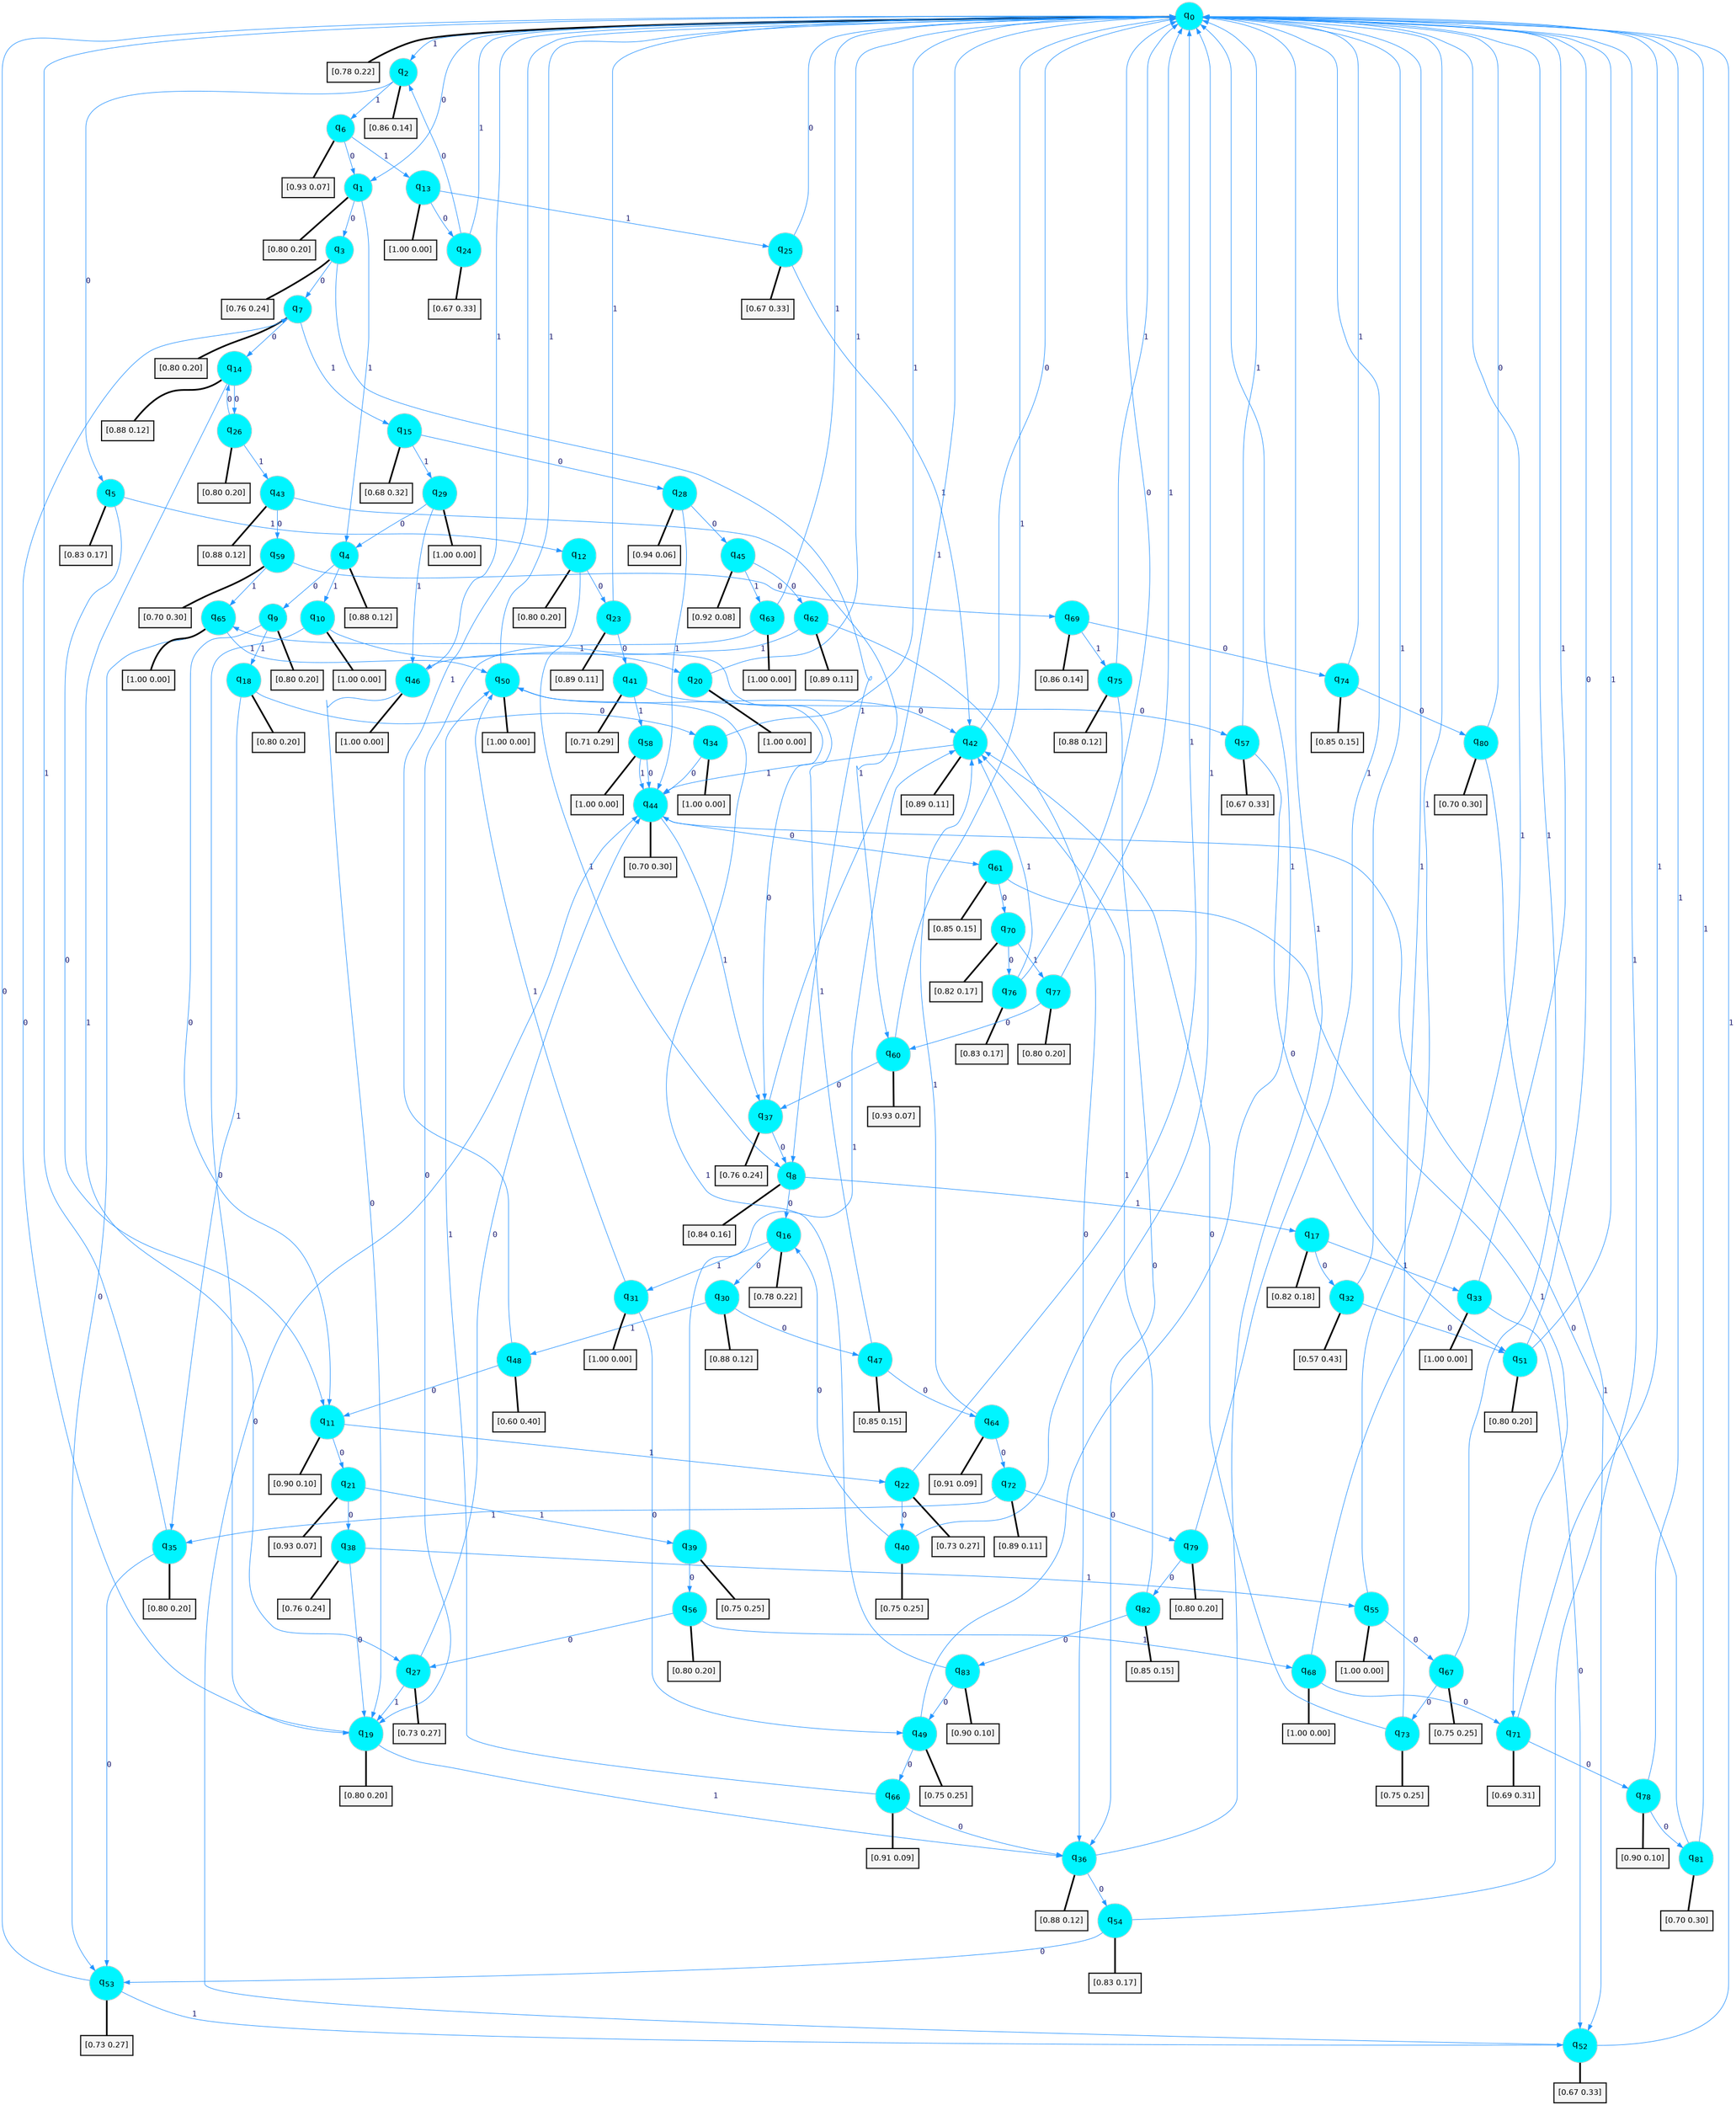 digraph G {
graph [
bgcolor=transparent, dpi=300, rankdir=TD, size="40,25"];
node [
color=gray, fillcolor=turquoise1, fontcolor=black, fontname=Helvetica, fontsize=16, fontweight=bold, shape=circle, style=filled];
edge [
arrowsize=1, color=dodgerblue1, fontcolor=midnightblue, fontname=courier, fontweight=bold, penwidth=1, style=solid, weight=20];
0[label=<q<SUB>0</SUB>>];
1[label=<q<SUB>1</SUB>>];
2[label=<q<SUB>2</SUB>>];
3[label=<q<SUB>3</SUB>>];
4[label=<q<SUB>4</SUB>>];
5[label=<q<SUB>5</SUB>>];
6[label=<q<SUB>6</SUB>>];
7[label=<q<SUB>7</SUB>>];
8[label=<q<SUB>8</SUB>>];
9[label=<q<SUB>9</SUB>>];
10[label=<q<SUB>10</SUB>>];
11[label=<q<SUB>11</SUB>>];
12[label=<q<SUB>12</SUB>>];
13[label=<q<SUB>13</SUB>>];
14[label=<q<SUB>14</SUB>>];
15[label=<q<SUB>15</SUB>>];
16[label=<q<SUB>16</SUB>>];
17[label=<q<SUB>17</SUB>>];
18[label=<q<SUB>18</SUB>>];
19[label=<q<SUB>19</SUB>>];
20[label=<q<SUB>20</SUB>>];
21[label=<q<SUB>21</SUB>>];
22[label=<q<SUB>22</SUB>>];
23[label=<q<SUB>23</SUB>>];
24[label=<q<SUB>24</SUB>>];
25[label=<q<SUB>25</SUB>>];
26[label=<q<SUB>26</SUB>>];
27[label=<q<SUB>27</SUB>>];
28[label=<q<SUB>28</SUB>>];
29[label=<q<SUB>29</SUB>>];
30[label=<q<SUB>30</SUB>>];
31[label=<q<SUB>31</SUB>>];
32[label=<q<SUB>32</SUB>>];
33[label=<q<SUB>33</SUB>>];
34[label=<q<SUB>34</SUB>>];
35[label=<q<SUB>35</SUB>>];
36[label=<q<SUB>36</SUB>>];
37[label=<q<SUB>37</SUB>>];
38[label=<q<SUB>38</SUB>>];
39[label=<q<SUB>39</SUB>>];
40[label=<q<SUB>40</SUB>>];
41[label=<q<SUB>41</SUB>>];
42[label=<q<SUB>42</SUB>>];
43[label=<q<SUB>43</SUB>>];
44[label=<q<SUB>44</SUB>>];
45[label=<q<SUB>45</SUB>>];
46[label=<q<SUB>46</SUB>>];
47[label=<q<SUB>47</SUB>>];
48[label=<q<SUB>48</SUB>>];
49[label=<q<SUB>49</SUB>>];
50[label=<q<SUB>50</SUB>>];
51[label=<q<SUB>51</SUB>>];
52[label=<q<SUB>52</SUB>>];
53[label=<q<SUB>53</SUB>>];
54[label=<q<SUB>54</SUB>>];
55[label=<q<SUB>55</SUB>>];
56[label=<q<SUB>56</SUB>>];
57[label=<q<SUB>57</SUB>>];
58[label=<q<SUB>58</SUB>>];
59[label=<q<SUB>59</SUB>>];
60[label=<q<SUB>60</SUB>>];
61[label=<q<SUB>61</SUB>>];
62[label=<q<SUB>62</SUB>>];
63[label=<q<SUB>63</SUB>>];
64[label=<q<SUB>64</SUB>>];
65[label=<q<SUB>65</SUB>>];
66[label=<q<SUB>66</SUB>>];
67[label=<q<SUB>67</SUB>>];
68[label=<q<SUB>68</SUB>>];
69[label=<q<SUB>69</SUB>>];
70[label=<q<SUB>70</SUB>>];
71[label=<q<SUB>71</SUB>>];
72[label=<q<SUB>72</SUB>>];
73[label=<q<SUB>73</SUB>>];
74[label=<q<SUB>74</SUB>>];
75[label=<q<SUB>75</SUB>>];
76[label=<q<SUB>76</SUB>>];
77[label=<q<SUB>77</SUB>>];
78[label=<q<SUB>78</SUB>>];
79[label=<q<SUB>79</SUB>>];
80[label=<q<SUB>80</SUB>>];
81[label=<q<SUB>81</SUB>>];
82[label=<q<SUB>82</SUB>>];
83[label=<q<SUB>83</SUB>>];
84[label="[0.78 0.22]", shape=box,fontcolor=black, fontname=Helvetica, fontsize=14, penwidth=2, fillcolor=whitesmoke,color=black];
85[label="[0.80 0.20]", shape=box,fontcolor=black, fontname=Helvetica, fontsize=14, penwidth=2, fillcolor=whitesmoke,color=black];
86[label="[0.86 0.14]", shape=box,fontcolor=black, fontname=Helvetica, fontsize=14, penwidth=2, fillcolor=whitesmoke,color=black];
87[label="[0.76 0.24]", shape=box,fontcolor=black, fontname=Helvetica, fontsize=14, penwidth=2, fillcolor=whitesmoke,color=black];
88[label="[0.88 0.12]", shape=box,fontcolor=black, fontname=Helvetica, fontsize=14, penwidth=2, fillcolor=whitesmoke,color=black];
89[label="[0.83 0.17]", shape=box,fontcolor=black, fontname=Helvetica, fontsize=14, penwidth=2, fillcolor=whitesmoke,color=black];
90[label="[0.93 0.07]", shape=box,fontcolor=black, fontname=Helvetica, fontsize=14, penwidth=2, fillcolor=whitesmoke,color=black];
91[label="[0.80 0.20]", shape=box,fontcolor=black, fontname=Helvetica, fontsize=14, penwidth=2, fillcolor=whitesmoke,color=black];
92[label="[0.84 0.16]", shape=box,fontcolor=black, fontname=Helvetica, fontsize=14, penwidth=2, fillcolor=whitesmoke,color=black];
93[label="[0.80 0.20]", shape=box,fontcolor=black, fontname=Helvetica, fontsize=14, penwidth=2, fillcolor=whitesmoke,color=black];
94[label="[1.00 0.00]", shape=box,fontcolor=black, fontname=Helvetica, fontsize=14, penwidth=2, fillcolor=whitesmoke,color=black];
95[label="[0.90 0.10]", shape=box,fontcolor=black, fontname=Helvetica, fontsize=14, penwidth=2, fillcolor=whitesmoke,color=black];
96[label="[0.80 0.20]", shape=box,fontcolor=black, fontname=Helvetica, fontsize=14, penwidth=2, fillcolor=whitesmoke,color=black];
97[label="[1.00 0.00]", shape=box,fontcolor=black, fontname=Helvetica, fontsize=14, penwidth=2, fillcolor=whitesmoke,color=black];
98[label="[0.88 0.12]", shape=box,fontcolor=black, fontname=Helvetica, fontsize=14, penwidth=2, fillcolor=whitesmoke,color=black];
99[label="[0.68 0.32]", shape=box,fontcolor=black, fontname=Helvetica, fontsize=14, penwidth=2, fillcolor=whitesmoke,color=black];
100[label="[0.78 0.22]", shape=box,fontcolor=black, fontname=Helvetica, fontsize=14, penwidth=2, fillcolor=whitesmoke,color=black];
101[label="[0.82 0.18]", shape=box,fontcolor=black, fontname=Helvetica, fontsize=14, penwidth=2, fillcolor=whitesmoke,color=black];
102[label="[0.80 0.20]", shape=box,fontcolor=black, fontname=Helvetica, fontsize=14, penwidth=2, fillcolor=whitesmoke,color=black];
103[label="[0.80 0.20]", shape=box,fontcolor=black, fontname=Helvetica, fontsize=14, penwidth=2, fillcolor=whitesmoke,color=black];
104[label="[1.00 0.00]", shape=box,fontcolor=black, fontname=Helvetica, fontsize=14, penwidth=2, fillcolor=whitesmoke,color=black];
105[label="[0.93 0.07]", shape=box,fontcolor=black, fontname=Helvetica, fontsize=14, penwidth=2, fillcolor=whitesmoke,color=black];
106[label="[0.73 0.27]", shape=box,fontcolor=black, fontname=Helvetica, fontsize=14, penwidth=2, fillcolor=whitesmoke,color=black];
107[label="[0.89 0.11]", shape=box,fontcolor=black, fontname=Helvetica, fontsize=14, penwidth=2, fillcolor=whitesmoke,color=black];
108[label="[0.67 0.33]", shape=box,fontcolor=black, fontname=Helvetica, fontsize=14, penwidth=2, fillcolor=whitesmoke,color=black];
109[label="[0.67 0.33]", shape=box,fontcolor=black, fontname=Helvetica, fontsize=14, penwidth=2, fillcolor=whitesmoke,color=black];
110[label="[0.80 0.20]", shape=box,fontcolor=black, fontname=Helvetica, fontsize=14, penwidth=2, fillcolor=whitesmoke,color=black];
111[label="[0.73 0.27]", shape=box,fontcolor=black, fontname=Helvetica, fontsize=14, penwidth=2, fillcolor=whitesmoke,color=black];
112[label="[0.94 0.06]", shape=box,fontcolor=black, fontname=Helvetica, fontsize=14, penwidth=2, fillcolor=whitesmoke,color=black];
113[label="[1.00 0.00]", shape=box,fontcolor=black, fontname=Helvetica, fontsize=14, penwidth=2, fillcolor=whitesmoke,color=black];
114[label="[0.88 0.12]", shape=box,fontcolor=black, fontname=Helvetica, fontsize=14, penwidth=2, fillcolor=whitesmoke,color=black];
115[label="[1.00 0.00]", shape=box,fontcolor=black, fontname=Helvetica, fontsize=14, penwidth=2, fillcolor=whitesmoke,color=black];
116[label="[0.57 0.43]", shape=box,fontcolor=black, fontname=Helvetica, fontsize=14, penwidth=2, fillcolor=whitesmoke,color=black];
117[label="[1.00 0.00]", shape=box,fontcolor=black, fontname=Helvetica, fontsize=14, penwidth=2, fillcolor=whitesmoke,color=black];
118[label="[1.00 0.00]", shape=box,fontcolor=black, fontname=Helvetica, fontsize=14, penwidth=2, fillcolor=whitesmoke,color=black];
119[label="[0.80 0.20]", shape=box,fontcolor=black, fontname=Helvetica, fontsize=14, penwidth=2, fillcolor=whitesmoke,color=black];
120[label="[0.88 0.12]", shape=box,fontcolor=black, fontname=Helvetica, fontsize=14, penwidth=2, fillcolor=whitesmoke,color=black];
121[label="[0.76 0.24]", shape=box,fontcolor=black, fontname=Helvetica, fontsize=14, penwidth=2, fillcolor=whitesmoke,color=black];
122[label="[0.76 0.24]", shape=box,fontcolor=black, fontname=Helvetica, fontsize=14, penwidth=2, fillcolor=whitesmoke,color=black];
123[label="[0.75 0.25]", shape=box,fontcolor=black, fontname=Helvetica, fontsize=14, penwidth=2, fillcolor=whitesmoke,color=black];
124[label="[0.75 0.25]", shape=box,fontcolor=black, fontname=Helvetica, fontsize=14, penwidth=2, fillcolor=whitesmoke,color=black];
125[label="[0.71 0.29]", shape=box,fontcolor=black, fontname=Helvetica, fontsize=14, penwidth=2, fillcolor=whitesmoke,color=black];
126[label="[0.89 0.11]", shape=box,fontcolor=black, fontname=Helvetica, fontsize=14, penwidth=2, fillcolor=whitesmoke,color=black];
127[label="[0.88 0.12]", shape=box,fontcolor=black, fontname=Helvetica, fontsize=14, penwidth=2, fillcolor=whitesmoke,color=black];
128[label="[0.70 0.30]", shape=box,fontcolor=black, fontname=Helvetica, fontsize=14, penwidth=2, fillcolor=whitesmoke,color=black];
129[label="[0.92 0.08]", shape=box,fontcolor=black, fontname=Helvetica, fontsize=14, penwidth=2, fillcolor=whitesmoke,color=black];
130[label="[1.00 0.00]", shape=box,fontcolor=black, fontname=Helvetica, fontsize=14, penwidth=2, fillcolor=whitesmoke,color=black];
131[label="[0.85 0.15]", shape=box,fontcolor=black, fontname=Helvetica, fontsize=14, penwidth=2, fillcolor=whitesmoke,color=black];
132[label="[0.60 0.40]", shape=box,fontcolor=black, fontname=Helvetica, fontsize=14, penwidth=2, fillcolor=whitesmoke,color=black];
133[label="[0.75 0.25]", shape=box,fontcolor=black, fontname=Helvetica, fontsize=14, penwidth=2, fillcolor=whitesmoke,color=black];
134[label="[1.00 0.00]", shape=box,fontcolor=black, fontname=Helvetica, fontsize=14, penwidth=2, fillcolor=whitesmoke,color=black];
135[label="[0.80 0.20]", shape=box,fontcolor=black, fontname=Helvetica, fontsize=14, penwidth=2, fillcolor=whitesmoke,color=black];
136[label="[0.67 0.33]", shape=box,fontcolor=black, fontname=Helvetica, fontsize=14, penwidth=2, fillcolor=whitesmoke,color=black];
137[label="[0.73 0.27]", shape=box,fontcolor=black, fontname=Helvetica, fontsize=14, penwidth=2, fillcolor=whitesmoke,color=black];
138[label="[0.83 0.17]", shape=box,fontcolor=black, fontname=Helvetica, fontsize=14, penwidth=2, fillcolor=whitesmoke,color=black];
139[label="[1.00 0.00]", shape=box,fontcolor=black, fontname=Helvetica, fontsize=14, penwidth=2, fillcolor=whitesmoke,color=black];
140[label="[0.80 0.20]", shape=box,fontcolor=black, fontname=Helvetica, fontsize=14, penwidth=2, fillcolor=whitesmoke,color=black];
141[label="[0.67 0.33]", shape=box,fontcolor=black, fontname=Helvetica, fontsize=14, penwidth=2, fillcolor=whitesmoke,color=black];
142[label="[1.00 0.00]", shape=box,fontcolor=black, fontname=Helvetica, fontsize=14, penwidth=2, fillcolor=whitesmoke,color=black];
143[label="[0.70 0.30]", shape=box,fontcolor=black, fontname=Helvetica, fontsize=14, penwidth=2, fillcolor=whitesmoke,color=black];
144[label="[0.93 0.07]", shape=box,fontcolor=black, fontname=Helvetica, fontsize=14, penwidth=2, fillcolor=whitesmoke,color=black];
145[label="[0.85 0.15]", shape=box,fontcolor=black, fontname=Helvetica, fontsize=14, penwidth=2, fillcolor=whitesmoke,color=black];
146[label="[0.89 0.11]", shape=box,fontcolor=black, fontname=Helvetica, fontsize=14, penwidth=2, fillcolor=whitesmoke,color=black];
147[label="[1.00 0.00]", shape=box,fontcolor=black, fontname=Helvetica, fontsize=14, penwidth=2, fillcolor=whitesmoke,color=black];
148[label="[0.91 0.09]", shape=box,fontcolor=black, fontname=Helvetica, fontsize=14, penwidth=2, fillcolor=whitesmoke,color=black];
149[label="[1.00 0.00]", shape=box,fontcolor=black, fontname=Helvetica, fontsize=14, penwidth=2, fillcolor=whitesmoke,color=black];
150[label="[0.91 0.09]", shape=box,fontcolor=black, fontname=Helvetica, fontsize=14, penwidth=2, fillcolor=whitesmoke,color=black];
151[label="[0.75 0.25]", shape=box,fontcolor=black, fontname=Helvetica, fontsize=14, penwidth=2, fillcolor=whitesmoke,color=black];
152[label="[1.00 0.00]", shape=box,fontcolor=black, fontname=Helvetica, fontsize=14, penwidth=2, fillcolor=whitesmoke,color=black];
153[label="[0.86 0.14]", shape=box,fontcolor=black, fontname=Helvetica, fontsize=14, penwidth=2, fillcolor=whitesmoke,color=black];
154[label="[0.82 0.17]", shape=box,fontcolor=black, fontname=Helvetica, fontsize=14, penwidth=2, fillcolor=whitesmoke,color=black];
155[label="[0.69 0.31]", shape=box,fontcolor=black, fontname=Helvetica, fontsize=14, penwidth=2, fillcolor=whitesmoke,color=black];
156[label="[0.89 0.11]", shape=box,fontcolor=black, fontname=Helvetica, fontsize=14, penwidth=2, fillcolor=whitesmoke,color=black];
157[label="[0.75 0.25]", shape=box,fontcolor=black, fontname=Helvetica, fontsize=14, penwidth=2, fillcolor=whitesmoke,color=black];
158[label="[0.85 0.15]", shape=box,fontcolor=black, fontname=Helvetica, fontsize=14, penwidth=2, fillcolor=whitesmoke,color=black];
159[label="[0.88 0.12]", shape=box,fontcolor=black, fontname=Helvetica, fontsize=14, penwidth=2, fillcolor=whitesmoke,color=black];
160[label="[0.83 0.17]", shape=box,fontcolor=black, fontname=Helvetica, fontsize=14, penwidth=2, fillcolor=whitesmoke,color=black];
161[label="[0.80 0.20]", shape=box,fontcolor=black, fontname=Helvetica, fontsize=14, penwidth=2, fillcolor=whitesmoke,color=black];
162[label="[0.90 0.10]", shape=box,fontcolor=black, fontname=Helvetica, fontsize=14, penwidth=2, fillcolor=whitesmoke,color=black];
163[label="[0.80 0.20]", shape=box,fontcolor=black, fontname=Helvetica, fontsize=14, penwidth=2, fillcolor=whitesmoke,color=black];
164[label="[0.70 0.30]", shape=box,fontcolor=black, fontname=Helvetica, fontsize=14, penwidth=2, fillcolor=whitesmoke,color=black];
165[label="[0.70 0.30]", shape=box,fontcolor=black, fontname=Helvetica, fontsize=14, penwidth=2, fillcolor=whitesmoke,color=black];
166[label="[0.85 0.15]", shape=box,fontcolor=black, fontname=Helvetica, fontsize=14, penwidth=2, fillcolor=whitesmoke,color=black];
167[label="[0.90 0.10]", shape=box,fontcolor=black, fontname=Helvetica, fontsize=14, penwidth=2, fillcolor=whitesmoke,color=black];
0->1 [label=0];
0->2 [label=1];
0->84 [arrowhead=none, penwidth=3,color=black];
1->3 [label=0];
1->4 [label=1];
1->85 [arrowhead=none, penwidth=3,color=black];
2->5 [label=0];
2->6 [label=1];
2->86 [arrowhead=none, penwidth=3,color=black];
3->7 [label=0];
3->8 [label=1];
3->87 [arrowhead=none, penwidth=3,color=black];
4->9 [label=0];
4->10 [label=1];
4->88 [arrowhead=none, penwidth=3,color=black];
5->11 [label=0];
5->12 [label=1];
5->89 [arrowhead=none, penwidth=3,color=black];
6->1 [label=0];
6->13 [label=1];
6->90 [arrowhead=none, penwidth=3,color=black];
7->14 [label=0];
7->15 [label=1];
7->91 [arrowhead=none, penwidth=3,color=black];
8->16 [label=0];
8->17 [label=1];
8->92 [arrowhead=none, penwidth=3,color=black];
9->11 [label=0];
9->18 [label=1];
9->93 [arrowhead=none, penwidth=3,color=black];
10->19 [label=0];
10->20 [label=1];
10->94 [arrowhead=none, penwidth=3,color=black];
11->21 [label=0];
11->22 [label=1];
11->95 [arrowhead=none, penwidth=3,color=black];
12->23 [label=0];
12->8 [label=1];
12->96 [arrowhead=none, penwidth=3,color=black];
13->24 [label=0];
13->25 [label=1];
13->97 [arrowhead=none, penwidth=3,color=black];
14->26 [label=0];
14->27 [label=1];
14->98 [arrowhead=none, penwidth=3,color=black];
15->28 [label=0];
15->29 [label=1];
15->99 [arrowhead=none, penwidth=3,color=black];
16->30 [label=0];
16->31 [label=1];
16->100 [arrowhead=none, penwidth=3,color=black];
17->32 [label=0];
17->33 [label=1];
17->101 [arrowhead=none, penwidth=3,color=black];
18->34 [label=0];
18->35 [label=1];
18->102 [arrowhead=none, penwidth=3,color=black];
19->7 [label=0];
19->36 [label=1];
19->103 [arrowhead=none, penwidth=3,color=black];
20->37 [label=0];
20->0 [label=1];
20->104 [arrowhead=none, penwidth=3,color=black];
21->38 [label=0];
21->39 [label=1];
21->105 [arrowhead=none, penwidth=3,color=black];
22->40 [label=0];
22->0 [label=1];
22->106 [arrowhead=none, penwidth=3,color=black];
23->41 [label=0];
23->0 [label=1];
23->107 [arrowhead=none, penwidth=3,color=black];
24->2 [label=0];
24->0 [label=1];
24->108 [arrowhead=none, penwidth=3,color=black];
25->0 [label=0];
25->42 [label=1];
25->109 [arrowhead=none, penwidth=3,color=black];
26->14 [label=0];
26->43 [label=1];
26->110 [arrowhead=none, penwidth=3,color=black];
27->44 [label=0];
27->19 [label=1];
27->111 [arrowhead=none, penwidth=3,color=black];
28->45 [label=0];
28->44 [label=1];
28->112 [arrowhead=none, penwidth=3,color=black];
29->4 [label=0];
29->46 [label=1];
29->113 [arrowhead=none, penwidth=3,color=black];
30->47 [label=0];
30->48 [label=1];
30->114 [arrowhead=none, penwidth=3,color=black];
31->49 [label=0];
31->50 [label=1];
31->115 [arrowhead=none, penwidth=3,color=black];
32->51 [label=0];
32->0 [label=1];
32->116 [arrowhead=none, penwidth=3,color=black];
33->52 [label=0];
33->0 [label=1];
33->117 [arrowhead=none, penwidth=3,color=black];
34->44 [label=0];
34->0 [label=1];
34->118 [arrowhead=none, penwidth=3,color=black];
35->53 [label=0];
35->0 [label=1];
35->119 [arrowhead=none, penwidth=3,color=black];
36->54 [label=0];
36->0 [label=1];
36->120 [arrowhead=none, penwidth=3,color=black];
37->8 [label=0];
37->0 [label=1];
37->121 [arrowhead=none, penwidth=3,color=black];
38->19 [label=0];
38->55 [label=1];
38->122 [arrowhead=none, penwidth=3,color=black];
39->56 [label=0];
39->42 [label=1];
39->123 [arrowhead=none, penwidth=3,color=black];
40->16 [label=0];
40->0 [label=1];
40->124 [arrowhead=none, penwidth=3,color=black];
41->57 [label=0];
41->58 [label=1];
41->125 [arrowhead=none, penwidth=3,color=black];
42->0 [label=0];
42->44 [label=1];
42->126 [arrowhead=none, penwidth=3,color=black];
43->59 [label=0];
43->60 [label=1];
43->127 [arrowhead=none, penwidth=3,color=black];
44->61 [label=0];
44->37 [label=1];
44->128 [arrowhead=none, penwidth=3,color=black];
45->62 [label=0];
45->63 [label=1];
45->129 [arrowhead=none, penwidth=3,color=black];
46->19 [label=0];
46->0 [label=1];
46->130 [arrowhead=none, penwidth=3,color=black];
47->64 [label=0];
47->65 [label=1];
47->131 [arrowhead=none, penwidth=3,color=black];
48->11 [label=0];
48->0 [label=1];
48->132 [arrowhead=none, penwidth=3,color=black];
49->66 [label=0];
49->0 [label=1];
49->133 [arrowhead=none, penwidth=3,color=black];
50->42 [label=0];
50->0 [label=1];
50->134 [arrowhead=none, penwidth=3,color=black];
51->0 [label=0];
51->0 [label=1];
51->135 [arrowhead=none, penwidth=3,color=black];
52->44 [label=0];
52->0 [label=1];
52->136 [arrowhead=none, penwidth=3,color=black];
53->0 [label=0];
53->52 [label=1];
53->137 [arrowhead=none, penwidth=3,color=black];
54->53 [label=0];
54->0 [label=1];
54->138 [arrowhead=none, penwidth=3,color=black];
55->67 [label=0];
55->0 [label=1];
55->139 [arrowhead=none, penwidth=3,color=black];
56->27 [label=0];
56->68 [label=1];
56->140 [arrowhead=none, penwidth=3,color=black];
57->51 [label=0];
57->0 [label=1];
57->141 [arrowhead=none, penwidth=3,color=black];
58->44 [label=0];
58->44 [label=1];
58->142 [arrowhead=none, penwidth=3,color=black];
59->69 [label=0];
59->65 [label=1];
59->143 [arrowhead=none, penwidth=3,color=black];
60->37 [label=0];
60->0 [label=1];
60->144 [arrowhead=none, penwidth=3,color=black];
61->70 [label=0];
61->71 [label=1];
61->145 [arrowhead=none, penwidth=3,color=black];
62->36 [label=0];
62->46 [label=1];
62->146 [arrowhead=none, penwidth=3,color=black];
63->19 [label=0];
63->0 [label=1];
63->147 [arrowhead=none, penwidth=3,color=black];
64->72 [label=0];
64->42 [label=1];
64->148 [arrowhead=none, penwidth=3,color=black];
65->53 [label=0];
65->50 [label=1];
65->149 [arrowhead=none, penwidth=3,color=black];
66->36 [label=0];
66->50 [label=1];
66->150 [arrowhead=none, penwidth=3,color=black];
67->73 [label=0];
67->0 [label=1];
67->151 [arrowhead=none, penwidth=3,color=black];
68->71 [label=0];
68->0 [label=1];
68->152 [arrowhead=none, penwidth=3,color=black];
69->74 [label=0];
69->75 [label=1];
69->153 [arrowhead=none, penwidth=3,color=black];
70->76 [label=0];
70->77 [label=1];
70->154 [arrowhead=none, penwidth=3,color=black];
71->78 [label=0];
71->0 [label=1];
71->155 [arrowhead=none, penwidth=3,color=black];
72->79 [label=0];
72->35 [label=1];
72->156 [arrowhead=none, penwidth=3,color=black];
73->42 [label=0];
73->0 [label=1];
73->157 [arrowhead=none, penwidth=3,color=black];
74->80 [label=0];
74->0 [label=1];
74->158 [arrowhead=none, penwidth=3,color=black];
75->36 [label=0];
75->0 [label=1];
75->159 [arrowhead=none, penwidth=3,color=black];
76->0 [label=0];
76->42 [label=1];
76->160 [arrowhead=none, penwidth=3,color=black];
77->60 [label=0];
77->0 [label=1];
77->161 [arrowhead=none, penwidth=3,color=black];
78->81 [label=0];
78->0 [label=1];
78->162 [arrowhead=none, penwidth=3,color=black];
79->82 [label=0];
79->0 [label=1];
79->163 [arrowhead=none, penwidth=3,color=black];
80->0 [label=0];
80->52 [label=1];
80->164 [arrowhead=none, penwidth=3,color=black];
81->44 [label=0];
81->0 [label=1];
81->165 [arrowhead=none, penwidth=3,color=black];
82->83 [label=0];
82->42 [label=1];
82->166 [arrowhead=none, penwidth=3,color=black];
83->49 [label=0];
83->50 [label=1];
83->167 [arrowhead=none, penwidth=3,color=black];
}
